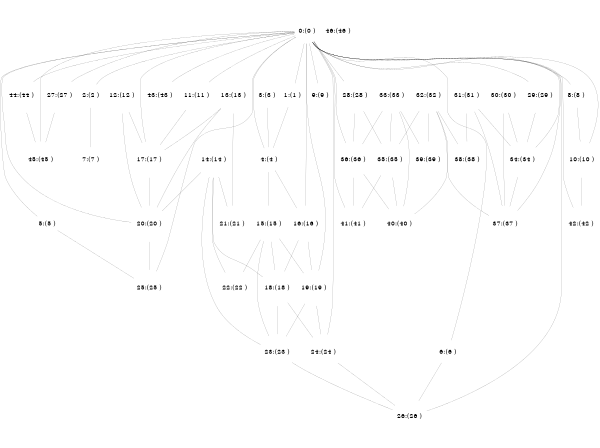 graph D { 
  randir = LR
  size="4, 3"
  ratio="fill"
  edge[style="bold",fontsize=200]
  node[shape="circle",fontsize=200]
  0[shape="circle",label="0:(0 )"]
  1[shape="circle",label="1:(1 )"]
  2[shape="circle",label="2:(2 )"]
  3[shape="circle",label="3:(3 )"]
  4[shape="circle",label="4:(4 )"]
  5[shape="circle",label="5:(5 )"]
  6[shape="circle",label="6:(6 )"]
  7[shape="circle",label="7:(7 )"]
  8[shape="circle",label="8:(8 )"]
  9[shape="circle",label="9:(9 )"]
  10[shape="circle",label="10:(10 )"]
  11[shape="circle",label="11:(11 )"]
  12[shape="circle",label="12:(12 )"]
  13[shape="circle",label="13:(13 )"]
  14[shape="circle",label="14:(14 )"]
  15[shape="circle",label="15:(15 )"]
  16[shape="circle",label="16:(16 )"]
  17[shape="circle",label="17:(17 )"]
  18[shape="circle",label="18:(18 )"]
  19[shape="circle",label="19:(19 )"]
  20[shape="circle",label="20:(20 )"]
  21[shape="circle",label="21:(21 )"]
  22[shape="circle",label="22:(22 )"]
  23[shape="circle",label="23:(23 )"]
  24[shape="circle",label="24:(24 )"]
  25[shape="circle",label="25:(25 )"]
  26[shape="circle",label="26:(26 )"]
  27[shape="circle",label="27:(27 )"]
  28[shape="circle",label="28:(28 )"]
  29[shape="circle",label="29:(29 )"]
  30[shape="circle",label="30:(30 )"]
  31[shape="circle",label="31:(31 )"]
  32[shape="circle",label="32:(32 )"]
  33[shape="circle",label="33:(33 )"]
  34[shape="circle",label="34:(34 )"]
  35[shape="circle",label="35:(35 )"]
  36[shape="circle",label="36:(36 )"]
  37[shape="circle",label="37:(37 )"]
  38[shape="circle",label="38:(38 )"]
  39[shape="circle",label="39:(39 )"]
  40[shape="circle",label="40:(40 )"]
  41[shape="circle",label="41:(41 )"]
  42[shape="circle",label="42:(42 )"]
  43[shape="circle",label="43:(43 )"]
  44[shape="circle",label="44:(44 )"]
  45[shape="circle",label="45:(45 )"]
  46[shape="circle",label="46:(46 )"]
  0--1[color="black",style="solid",penwidth=3]
  0--2[color="black",style="solid",penwidth=3]
  0--4[color="black",style="solid",penwidth=3]
  0--5[color="black",style="solid",penwidth=3]
  0--6[color="black",style="solid",penwidth=3]
  0--8[color="black",style="solid",penwidth=3]
  0--9[color="black",style="solid",penwidth=3]
  0--10[color="black",style="solid",penwidth=3]
  0--11[color="black",style="solid",penwidth=3]
  0--16[color="black",style="solid",penwidth=3]
  0--17[color="black",style="solid",penwidth=3]
  0--19[color="black",style="solid",penwidth=3]
  0--20[color="black",style="solid",penwidth=3]
  0--24[color="black",style="solid",penwidth=3]
  0--25[color="black",style="solid",penwidth=3]
  0--26[color="black",style="solid",penwidth=3]
  0--27[color="black",style="solid",penwidth=3]
  0--28[color="black",style="solid",penwidth=3]
  0--29[color="black",style="solid",penwidth=3]
  0--34[color="black",style="solid",penwidth=3]
  0--36[color="black",style="solid",penwidth=3]
  0--37[color="black",style="solid",penwidth=3]
  0--41[color="black",style="solid",penwidth=3]
  0--42[color="black",style="solid",penwidth=3]
  0--43[color="black",style="solid",penwidth=3]
  0--44[color="black",style="solid",penwidth=3]
  0--45[color="black",style="solid",penwidth=3]
  1--4[color="black",style="solid",penwidth=3]
  2--7[color="black",style="solid",penwidth=3]
  3--4[color="black",style="solid",penwidth=3]
  4--15[color="black",style="solid",penwidth=3]
  4--16[color="black",style="solid",penwidth=3]
  5--25[color="black",style="solid",penwidth=3]
  6--26[color="black",style="solid",penwidth=3]
  8--10[color="black",style="solid",penwidth=3]
  10--42[color="black",style="solid",penwidth=3]
  11--17[color="black",style="solid",penwidth=3]
  12--17[color="black",style="solid",penwidth=3]
  12--20[color="black",style="solid",penwidth=3]
  13--17[color="black",style="solid",penwidth=3]
  13--20[color="black",style="solid",penwidth=3]
  13--21[color="black",style="solid",penwidth=3]
  14--18[color="black",style="solid",penwidth=3]
  14--20[color="black",style="solid",penwidth=3]
  14--21[color="black",style="solid",penwidth=3]
  14--22[color="black",style="solid",penwidth=3]
  14--23[color="black",style="solid",penwidth=3]
  15--18[color="black",style="solid",penwidth=3]
  15--19[color="black",style="solid",penwidth=3]
  15--22[color="black",style="solid",penwidth=3]
  15--23[color="black",style="solid",penwidth=3]
  16--18[color="black",style="solid",penwidth=3]
  16--19[color="black",style="solid",penwidth=3]
  17--20[color="black",style="solid",penwidth=3]
  18--23[color="black",style="solid",penwidth=3]
  18--24[color="black",style="solid",penwidth=3]
  19--23[color="black",style="solid",penwidth=3]
  19--24[color="black",style="solid",penwidth=3]
  20--25[color="black",style="solid",penwidth=3]
  23--26[color="black",style="solid",penwidth=3]
  24--26[color="black",style="solid",penwidth=3]
  27--45[color="black",style="solid",penwidth=3]
  28--35[color="black",style="solid",penwidth=3]
  28--36[color="black",style="solid",penwidth=3]
  29--34[color="black",style="solid",penwidth=3]
  30--34[color="black",style="solid",penwidth=3]
  30--37[color="black",style="solid",penwidth=3]
  31--34[color="black",style="solid",penwidth=3]
  31--37[color="black",style="solid",penwidth=3]
  31--38[color="black",style="solid",penwidth=3]
  32--35[color="black",style="solid",penwidth=3]
  32--37[color="black",style="solid",penwidth=3]
  32--38[color="black",style="solid",penwidth=3]
  32--39[color="black",style="solid",penwidth=3]
  32--40[color="black",style="solid",penwidth=3]
  33--35[color="black",style="solid",penwidth=3]
  33--36[color="black",style="solid",penwidth=3]
  33--39[color="black",style="solid",penwidth=3]
  33--40[color="black",style="solid",penwidth=3]
  34--37[color="black",style="solid",penwidth=3]
  35--40[color="black",style="solid",penwidth=3]
  35--41[color="black",style="solid",penwidth=3]
  36--40[color="black",style="solid",penwidth=3]
  36--41[color="black",style="solid",penwidth=3]
  44--45[color="black",style="solid",penwidth=3]
}